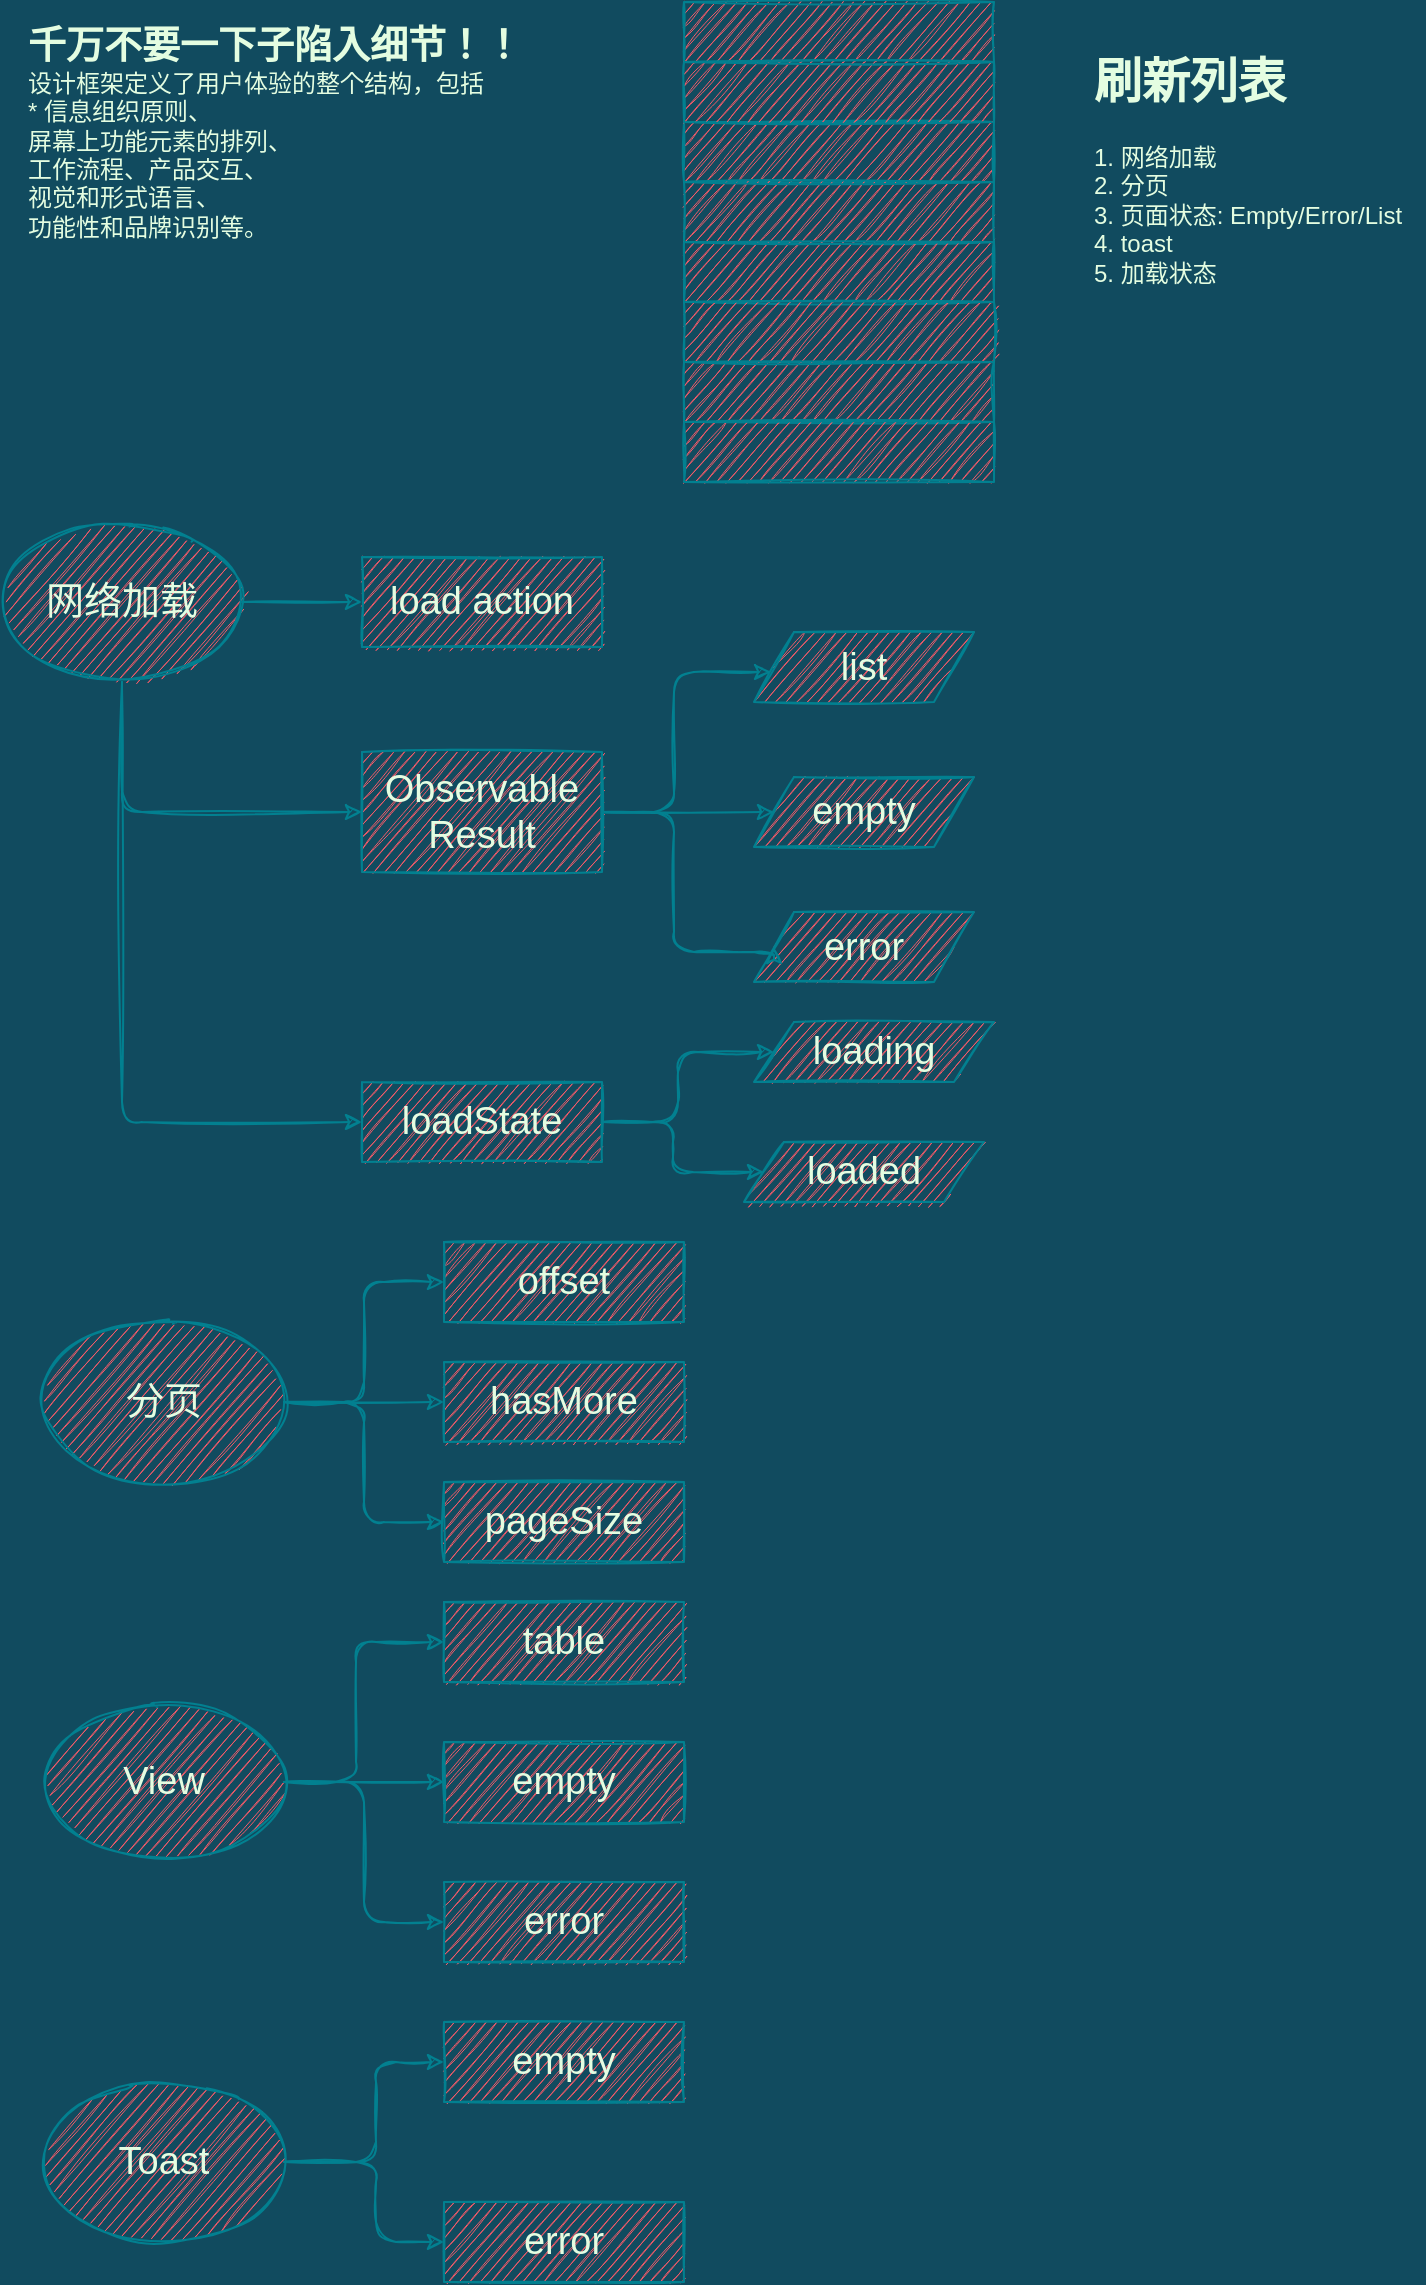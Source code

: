 <mxfile version="18.0.6" type="device"><diagram id="pvZRfWqf79docXuBH428" name="第 1 页"><mxGraphModel dx="1301" dy="993" grid="1" gridSize="10" guides="1" tooltips="1" connect="1" arrows="1" fold="1" page="1" pageScale="1" pageWidth="827" pageHeight="1169" background="#114B5F" math="0" shadow="0"><root><mxCell id="0"/><mxCell id="1" parent="0"/><mxCell id="f9u9eiuy8pRHky1DAmmf-3" value="&lt;h1&gt;刷新列表&lt;/h1&gt;&lt;div&gt;1. 网络加载&lt;/div&gt;&lt;div&gt;2. 分页&lt;/div&gt;&lt;div&gt;3. 页面状态: Empty/Error/List&lt;/div&gt;&lt;div&gt;4. toast&lt;/div&gt;&lt;div&gt;5. 加载状态&lt;/div&gt;" style="text;html=1;strokeColor=none;fillColor=none;spacing=5;spacingTop=-20;whiteSpace=wrap;overflow=hidden;rounded=0;sketch=1;fontColor=#E4FDE1;" vertex="1" parent="1"><mxGeometry x="560" y="30" width="170" height="140" as="geometry"/></mxCell><mxCell id="f9u9eiuy8pRHky1DAmmf-5" value="&lt;b&gt;&lt;font style=&quot;font-size: 19px;&quot;&gt;千万不要一下子陷入细节！！&lt;/font&gt;&lt;/b&gt;&lt;br&gt;设计框架定义了用户体验的整个结构，包括&lt;br&gt;* 信息组织原则、&lt;br&gt;屏幕上功能元素的排列、&lt;br&gt;工作流程、产品交互、&lt;br&gt;视觉和形式语言、&lt;br&gt;功能性和品牌识别等。" style="text;html=1;align=left;verticalAlign=middle;resizable=0;points=[];autosize=1;strokeColor=none;fillColor=none;fontColor=#E4FDE1;" vertex="1" parent="1"><mxGeometry x="30" y="20" width="260" height="110" as="geometry"/></mxCell><mxCell id="f9u9eiuy8pRHky1DAmmf-53" value="" style="group" vertex="1" connectable="0" parent="1"><mxGeometry x="360" y="10" width="155" height="240" as="geometry"/></mxCell><mxCell id="f9u9eiuy8pRHky1DAmmf-2" value="" style="rounded=0;whiteSpace=wrap;html=1;sketch=1;fontColor=#E4FDE1;strokeColor=#028090;fillColor=#F45B69;" vertex="1" parent="f9u9eiuy8pRHky1DAmmf-53"><mxGeometry width="155" height="30" as="geometry"/></mxCell><mxCell id="f9u9eiuy8pRHky1DAmmf-45" value="" style="rounded=0;whiteSpace=wrap;html=1;sketch=1;fontColor=#E4FDE1;strokeColor=#028090;fillColor=#F45B69;" vertex="1" parent="f9u9eiuy8pRHky1DAmmf-53"><mxGeometry y="60" width="155" height="30" as="geometry"/></mxCell><mxCell id="f9u9eiuy8pRHky1DAmmf-46" value="" style="rounded=0;whiteSpace=wrap;html=1;sketch=1;fontColor=#E4FDE1;strokeColor=#028090;fillColor=#F45B69;" vertex="1" parent="f9u9eiuy8pRHky1DAmmf-53"><mxGeometry y="30" width="155" height="30" as="geometry"/></mxCell><mxCell id="f9u9eiuy8pRHky1DAmmf-47" value="" style="rounded=0;whiteSpace=wrap;html=1;sketch=1;fontColor=#E4FDE1;strokeColor=#028090;fillColor=#F45B69;" vertex="1" parent="f9u9eiuy8pRHky1DAmmf-53"><mxGeometry y="90" width="155" height="30" as="geometry"/></mxCell><mxCell id="f9u9eiuy8pRHky1DAmmf-49" value="" style="rounded=0;whiteSpace=wrap;html=1;sketch=1;fontColor=#E4FDE1;strokeColor=#028090;fillColor=#F45B69;" vertex="1" parent="f9u9eiuy8pRHky1DAmmf-53"><mxGeometry y="120" width="155" height="30" as="geometry"/></mxCell><mxCell id="f9u9eiuy8pRHky1DAmmf-50" value="" style="rounded=0;whiteSpace=wrap;html=1;sketch=1;fontColor=#E4FDE1;strokeColor=#028090;fillColor=#F45B69;" vertex="1" parent="f9u9eiuy8pRHky1DAmmf-53"><mxGeometry y="180" width="155" height="30" as="geometry"/></mxCell><mxCell id="f9u9eiuy8pRHky1DAmmf-51" value="" style="rounded=0;whiteSpace=wrap;html=1;sketch=1;fontColor=#E4FDE1;strokeColor=#028090;fillColor=#F45B69;" vertex="1" parent="f9u9eiuy8pRHky1DAmmf-53"><mxGeometry y="150" width="155" height="30" as="geometry"/></mxCell><mxCell id="f9u9eiuy8pRHky1DAmmf-52" value="" style="rounded=0;whiteSpace=wrap;html=1;sketch=1;fontColor=#E4FDE1;strokeColor=#028090;fillColor=#F45B69;" vertex="1" parent="f9u9eiuy8pRHky1DAmmf-53"><mxGeometry y="210" width="155" height="30" as="geometry"/></mxCell><mxCell id="f9u9eiuy8pRHky1DAmmf-54" value="" style="group" vertex="1" connectable="0" parent="1"><mxGeometry x="19" y="270" width="496" height="340" as="geometry"/></mxCell><mxCell id="f9u9eiuy8pRHky1DAmmf-6" value="网络加载" style="ellipse;whiteSpace=wrap;html=1;rounded=0;sketch=1;fontSize=19;fontColor=#E4FDE1;strokeColor=#028090;fillColor=#F45B69;" vertex="1" parent="f9u9eiuy8pRHky1DAmmf-54"><mxGeometry width="120" height="80" as="geometry"/></mxCell><mxCell id="f9u9eiuy8pRHky1DAmmf-7" value="load action" style="whiteSpace=wrap;html=1;fontSize=19;fillColor=#F45B69;strokeColor=#028090;fontColor=#E4FDE1;rounded=0;sketch=1;" vertex="1" parent="f9u9eiuy8pRHky1DAmmf-54"><mxGeometry x="180" y="17.5" width="120" height="45" as="geometry"/></mxCell><mxCell id="f9u9eiuy8pRHky1DAmmf-8" value="" style="edgeStyle=orthogonalEdgeStyle;curved=0;rounded=1;sketch=1;orthogonalLoop=1;jettySize=auto;html=1;fontSize=19;fontColor=#E4FDE1;strokeColor=#028090;fillColor=#F45B69;" edge="1" parent="f9u9eiuy8pRHky1DAmmf-54" source="f9u9eiuy8pRHky1DAmmf-6" target="f9u9eiuy8pRHky1DAmmf-7"><mxGeometry relative="1" as="geometry"/></mxCell><mxCell id="f9u9eiuy8pRHky1DAmmf-9" value="Observable Result" style="whiteSpace=wrap;html=1;fontSize=19;fillColor=#F45B69;strokeColor=#028090;fontColor=#E4FDE1;rounded=0;sketch=1;" vertex="1" parent="f9u9eiuy8pRHky1DAmmf-54"><mxGeometry x="180" y="115" width="120" height="60" as="geometry"/></mxCell><mxCell id="f9u9eiuy8pRHky1DAmmf-10" value="" style="edgeStyle=orthogonalEdgeStyle;curved=0;rounded=1;sketch=1;orthogonalLoop=1;jettySize=auto;html=1;fontSize=19;fontColor=#E4FDE1;strokeColor=#028090;fillColor=#F45B69;entryX=0;entryY=0.5;entryDx=0;entryDy=0;exitX=0.5;exitY=1;exitDx=0;exitDy=0;" edge="1" parent="f9u9eiuy8pRHky1DAmmf-54" source="f9u9eiuy8pRHky1DAmmf-6" target="f9u9eiuy8pRHky1DAmmf-9"><mxGeometry relative="1" as="geometry"><mxPoint x="116" y="175" as="targetPoint"/><Array as="points"><mxPoint x="60" y="145"/></Array></mxGeometry></mxCell><mxCell id="f9u9eiuy8pRHky1DAmmf-11" value="list" style="shape=parallelogram;perimeter=parallelogramPerimeter;whiteSpace=wrap;html=1;fixedSize=1;fontSize=19;fillColor=#F45B69;strokeColor=#028090;fontColor=#E4FDE1;rounded=0;sketch=1;" vertex="1" parent="f9u9eiuy8pRHky1DAmmf-54"><mxGeometry x="376" y="55" width="110" height="35" as="geometry"/></mxCell><mxCell id="f9u9eiuy8pRHky1DAmmf-12" value="" style="edgeStyle=orthogonalEdgeStyle;curved=0;rounded=1;sketch=1;orthogonalLoop=1;jettySize=auto;html=1;fontSize=19;fontColor=#E4FDE1;strokeColor=#028090;fillColor=#F45B69;" edge="1" parent="f9u9eiuy8pRHky1DAmmf-54" source="f9u9eiuy8pRHky1DAmmf-9" target="f9u9eiuy8pRHky1DAmmf-11"><mxGeometry relative="1" as="geometry"><Array as="points"><mxPoint x="336" y="145"/><mxPoint x="336" y="75"/></Array></mxGeometry></mxCell><mxCell id="f9u9eiuy8pRHky1DAmmf-13" value="empty" style="shape=parallelogram;perimeter=parallelogramPerimeter;whiteSpace=wrap;html=1;fixedSize=1;fontSize=19;fillColor=#F45B69;strokeColor=#028090;fontColor=#E4FDE1;rounded=0;sketch=1;" vertex="1" parent="f9u9eiuy8pRHky1DAmmf-54"><mxGeometry x="376" y="127.5" width="110" height="35" as="geometry"/></mxCell><mxCell id="f9u9eiuy8pRHky1DAmmf-15" style="edgeStyle=orthogonalEdgeStyle;curved=0;rounded=1;sketch=1;orthogonalLoop=1;jettySize=auto;html=1;exitX=1;exitY=0.5;exitDx=0;exitDy=0;fontSize=19;fontColor=#E4FDE1;strokeColor=#028090;fillColor=#F45B69;" edge="1" parent="f9u9eiuy8pRHky1DAmmf-54" source="f9u9eiuy8pRHky1DAmmf-9" target="f9u9eiuy8pRHky1DAmmf-13"><mxGeometry relative="1" as="geometry"/></mxCell><mxCell id="f9u9eiuy8pRHky1DAmmf-14" value="error" style="shape=parallelogram;perimeter=parallelogramPerimeter;whiteSpace=wrap;html=1;fixedSize=1;fontSize=19;fillColor=#F45B69;strokeColor=#028090;fontColor=#E4FDE1;rounded=0;sketch=1;" vertex="1" parent="f9u9eiuy8pRHky1DAmmf-54"><mxGeometry x="376" y="195" width="110" height="35" as="geometry"/></mxCell><mxCell id="f9u9eiuy8pRHky1DAmmf-16" style="edgeStyle=orthogonalEdgeStyle;curved=0;rounded=1;sketch=1;orthogonalLoop=1;jettySize=auto;html=1;exitX=1;exitY=0.5;exitDx=0;exitDy=0;fontSize=19;fontColor=#E4FDE1;strokeColor=#028090;fillColor=#F45B69;entryX=0;entryY=0.5;entryDx=0;entryDy=0;" edge="1" parent="f9u9eiuy8pRHky1DAmmf-54" source="f9u9eiuy8pRHky1DAmmf-9" target="f9u9eiuy8pRHky1DAmmf-14"><mxGeometry relative="1" as="geometry"><Array as="points"><mxPoint x="336" y="145"/><mxPoint x="336" y="215"/></Array></mxGeometry></mxCell><mxCell id="f9u9eiuy8pRHky1DAmmf-39" value="loadState" style="whiteSpace=wrap;html=1;fontSize=19;fillColor=#F45B69;strokeColor=#028090;fontColor=#E4FDE1;rounded=0;sketch=1;" vertex="1" parent="f9u9eiuy8pRHky1DAmmf-54"><mxGeometry x="180" y="280" width="120" height="40" as="geometry"/></mxCell><mxCell id="f9u9eiuy8pRHky1DAmmf-40" value="" style="edgeStyle=orthogonalEdgeStyle;curved=0;rounded=1;sketch=1;orthogonalLoop=1;jettySize=auto;html=1;fontSize=19;fontColor=#E4FDE1;strokeColor=#028090;fillColor=#F45B69;exitX=0.5;exitY=1;exitDx=0;exitDy=0;entryX=0;entryY=0.5;entryDx=0;entryDy=0;" edge="1" parent="f9u9eiuy8pRHky1DAmmf-54" source="f9u9eiuy8pRHky1DAmmf-6" target="f9u9eiuy8pRHky1DAmmf-39"><mxGeometry relative="1" as="geometry"/></mxCell><mxCell id="f9u9eiuy8pRHky1DAmmf-41" value="loading" style="shape=parallelogram;perimeter=parallelogramPerimeter;whiteSpace=wrap;html=1;fixedSize=1;fontSize=19;fillColor=#F45B69;strokeColor=#028090;fontColor=#E4FDE1;rounded=0;sketch=1;" vertex="1" parent="f9u9eiuy8pRHky1DAmmf-54"><mxGeometry x="376" y="250" width="120" height="30" as="geometry"/></mxCell><mxCell id="f9u9eiuy8pRHky1DAmmf-42" value="" style="edgeStyle=orthogonalEdgeStyle;curved=0;rounded=1;sketch=1;orthogonalLoop=1;jettySize=auto;html=1;fontSize=19;fontColor=#E4FDE1;strokeColor=#028090;fillColor=#F45B69;" edge="1" parent="f9u9eiuy8pRHky1DAmmf-54" source="f9u9eiuy8pRHky1DAmmf-39" target="f9u9eiuy8pRHky1DAmmf-41"><mxGeometry relative="1" as="geometry"/></mxCell><mxCell id="f9u9eiuy8pRHky1DAmmf-43" value="loaded" style="shape=parallelogram;perimeter=parallelogramPerimeter;whiteSpace=wrap;html=1;fixedSize=1;fontSize=19;fillColor=#F45B69;strokeColor=#028090;fontColor=#E4FDE1;rounded=0;sketch=1;" vertex="1" parent="f9u9eiuy8pRHky1DAmmf-54"><mxGeometry x="371" y="310" width="120" height="30" as="geometry"/></mxCell><mxCell id="f9u9eiuy8pRHky1DAmmf-44" style="edgeStyle=orthogonalEdgeStyle;curved=0;rounded=1;sketch=1;orthogonalLoop=1;jettySize=auto;html=1;exitX=1;exitY=0.5;exitDx=0;exitDy=0;fontSize=19;fontColor=#E4FDE1;strokeColor=#028090;fillColor=#F45B69;" edge="1" parent="f9u9eiuy8pRHky1DAmmf-54" source="f9u9eiuy8pRHky1DAmmf-39" target="f9u9eiuy8pRHky1DAmmf-43"><mxGeometry relative="1" as="geometry"/></mxCell><mxCell id="f9u9eiuy8pRHky1DAmmf-55" value="" style="group" vertex="1" connectable="0" parent="1"><mxGeometry x="40" y="630" width="320" height="160" as="geometry"/></mxCell><mxCell id="f9u9eiuy8pRHky1DAmmf-17" value="分页" style="ellipse;whiteSpace=wrap;html=1;rounded=0;sketch=1;fontSize=19;fontColor=#E4FDE1;strokeColor=#028090;fillColor=#F45B69;" vertex="1" parent="f9u9eiuy8pRHky1DAmmf-55"><mxGeometry y="40" width="120" height="80" as="geometry"/></mxCell><mxCell id="f9u9eiuy8pRHky1DAmmf-18" value="offset" style="whiteSpace=wrap;html=1;fontSize=19;fillColor=#F45B69;strokeColor=#028090;fontColor=#E4FDE1;rounded=0;sketch=1;" vertex="1" parent="f9u9eiuy8pRHky1DAmmf-55"><mxGeometry x="200" width="120" height="40" as="geometry"/></mxCell><mxCell id="f9u9eiuy8pRHky1DAmmf-19" value="" style="edgeStyle=orthogonalEdgeStyle;curved=0;rounded=1;sketch=1;orthogonalLoop=1;jettySize=auto;html=1;fontSize=19;fontColor=#E4FDE1;strokeColor=#028090;fillColor=#F45B69;" edge="1" parent="f9u9eiuy8pRHky1DAmmf-55" source="f9u9eiuy8pRHky1DAmmf-17" target="f9u9eiuy8pRHky1DAmmf-18"><mxGeometry relative="1" as="geometry"/></mxCell><mxCell id="f9u9eiuy8pRHky1DAmmf-20" value="pageSize" style="whiteSpace=wrap;html=1;fontSize=19;fillColor=#F45B69;strokeColor=#028090;fontColor=#E4FDE1;rounded=0;sketch=1;" vertex="1" parent="f9u9eiuy8pRHky1DAmmf-55"><mxGeometry x="200" y="120" width="120" height="40" as="geometry"/></mxCell><mxCell id="f9u9eiuy8pRHky1DAmmf-21" value="" style="edgeStyle=orthogonalEdgeStyle;curved=0;rounded=1;sketch=1;orthogonalLoop=1;jettySize=auto;html=1;fontSize=19;fontColor=#E4FDE1;strokeColor=#028090;fillColor=#F45B69;entryX=0;entryY=0.5;entryDx=0;entryDy=0;" edge="1" parent="f9u9eiuy8pRHky1DAmmf-55" source="f9u9eiuy8pRHky1DAmmf-17" target="f9u9eiuy8pRHky1DAmmf-20"><mxGeometry relative="1" as="geometry"/></mxCell><mxCell id="f9u9eiuy8pRHky1DAmmf-22" value="hasMore" style="whiteSpace=wrap;html=1;fontSize=19;fillColor=#F45B69;strokeColor=#028090;fontColor=#E4FDE1;rounded=0;sketch=1;" vertex="1" parent="f9u9eiuy8pRHky1DAmmf-55"><mxGeometry x="200" y="60" width="120" height="40" as="geometry"/></mxCell><mxCell id="f9u9eiuy8pRHky1DAmmf-23" value="" style="edgeStyle=orthogonalEdgeStyle;curved=0;rounded=1;sketch=1;orthogonalLoop=1;jettySize=auto;html=1;fontSize=19;fontColor=#E4FDE1;strokeColor=#028090;fillColor=#F45B69;" edge="1" parent="f9u9eiuy8pRHky1DAmmf-55" source="f9u9eiuy8pRHky1DAmmf-17" target="f9u9eiuy8pRHky1DAmmf-22"><mxGeometry relative="1" as="geometry"/></mxCell><mxCell id="f9u9eiuy8pRHky1DAmmf-56" value="" style="group" vertex="1" connectable="0" parent="1"><mxGeometry x="40" y="810" width="320" height="180" as="geometry"/></mxCell><mxCell id="f9u9eiuy8pRHky1DAmmf-24" value="View" style="ellipse;whiteSpace=wrap;html=1;rounded=0;sketch=1;fontSize=19;fontColor=#E4FDE1;strokeColor=#028090;fillColor=#F45B69;" vertex="1" parent="f9u9eiuy8pRHky1DAmmf-56"><mxGeometry y="50" width="120" height="80" as="geometry"/></mxCell><mxCell id="f9u9eiuy8pRHky1DAmmf-25" value="table" style="whiteSpace=wrap;html=1;fontSize=19;fillColor=#F45B69;strokeColor=#028090;fontColor=#E4FDE1;rounded=0;sketch=1;" vertex="1" parent="f9u9eiuy8pRHky1DAmmf-56"><mxGeometry x="200" width="120" height="40" as="geometry"/></mxCell><mxCell id="f9u9eiuy8pRHky1DAmmf-26" value="" style="edgeStyle=orthogonalEdgeStyle;curved=0;rounded=1;sketch=1;orthogonalLoop=1;jettySize=auto;html=1;fontSize=19;fontColor=#E4FDE1;strokeColor=#028090;fillColor=#F45B69;entryX=0;entryY=0.5;entryDx=0;entryDy=0;" edge="1" parent="f9u9eiuy8pRHky1DAmmf-56" source="f9u9eiuy8pRHky1DAmmf-24" target="f9u9eiuy8pRHky1DAmmf-25"><mxGeometry relative="1" as="geometry"><Array as="points"><mxPoint x="156" y="90"/><mxPoint x="156" y="20"/></Array></mxGeometry></mxCell><mxCell id="f9u9eiuy8pRHky1DAmmf-27" value="error" style="whiteSpace=wrap;html=1;fontSize=19;fillColor=#F45B69;strokeColor=#028090;fontColor=#E4FDE1;rounded=0;sketch=1;" vertex="1" parent="f9u9eiuy8pRHky1DAmmf-56"><mxGeometry x="200" y="140" width="120" height="40" as="geometry"/></mxCell><mxCell id="f9u9eiuy8pRHky1DAmmf-28" style="edgeStyle=orthogonalEdgeStyle;curved=0;rounded=1;sketch=1;orthogonalLoop=1;jettySize=auto;html=1;exitX=1;exitY=0.5;exitDx=0;exitDy=0;entryX=0;entryY=0.5;entryDx=0;entryDy=0;fontSize=19;fontColor=#E4FDE1;strokeColor=#028090;fillColor=#F45B69;" edge="1" parent="f9u9eiuy8pRHky1DAmmf-56" source="f9u9eiuy8pRHky1DAmmf-24" target="f9u9eiuy8pRHky1DAmmf-27"><mxGeometry relative="1" as="geometry"/></mxCell><mxCell id="f9u9eiuy8pRHky1DAmmf-29" value="empty" style="whiteSpace=wrap;html=1;fontSize=19;fillColor=#F45B69;strokeColor=#028090;fontColor=#E4FDE1;rounded=0;sketch=1;" vertex="1" parent="f9u9eiuy8pRHky1DAmmf-56"><mxGeometry x="200" y="70" width="120" height="40" as="geometry"/></mxCell><mxCell id="f9u9eiuy8pRHky1DAmmf-30" value="" style="edgeStyle=orthogonalEdgeStyle;curved=0;rounded=1;sketch=1;orthogonalLoop=1;jettySize=auto;html=1;fontSize=19;fontColor=#E4FDE1;strokeColor=#028090;fillColor=#F45B69;" edge="1" parent="f9u9eiuy8pRHky1DAmmf-56" source="f9u9eiuy8pRHky1DAmmf-24" target="f9u9eiuy8pRHky1DAmmf-29"><mxGeometry relative="1" as="geometry"/></mxCell><mxCell id="f9u9eiuy8pRHky1DAmmf-57" value="" style="group" vertex="1" connectable="0" parent="1"><mxGeometry x="40" y="1020" width="320" height="130" as="geometry"/></mxCell><mxCell id="f9u9eiuy8pRHky1DAmmf-31" value="Toast" style="ellipse;whiteSpace=wrap;html=1;rounded=0;sketch=1;fontSize=19;fontColor=#E4FDE1;strokeColor=#028090;fillColor=#F45B69;" vertex="1" parent="f9u9eiuy8pRHky1DAmmf-57"><mxGeometry y="30" width="120" height="80" as="geometry"/></mxCell><mxCell id="f9u9eiuy8pRHky1DAmmf-33" style="edgeStyle=orthogonalEdgeStyle;curved=0;rounded=1;sketch=1;orthogonalLoop=1;jettySize=auto;html=1;entryX=0;entryY=0.5;entryDx=0;entryDy=0;fontSize=19;fontColor=#E4FDE1;strokeColor=#028090;fillColor=#F45B69;" edge="1" parent="f9u9eiuy8pRHky1DAmmf-57" target="f9u9eiuy8pRHky1DAmmf-36" source="f9u9eiuy8pRHky1DAmmf-31"><mxGeometry relative="1" as="geometry"><mxPoint x="146" y="70" as="sourcePoint"/><Array as="points"><mxPoint x="166" y="70"/><mxPoint x="166" y="110"/></Array></mxGeometry></mxCell><mxCell id="f9u9eiuy8pRHky1DAmmf-34" value="" style="edgeStyle=orthogonalEdgeStyle;curved=0;rounded=1;sketch=1;orthogonalLoop=1;jettySize=auto;html=1;fontSize=19;fontColor=#E4FDE1;strokeColor=#028090;fillColor=#F45B69;exitX=1;exitY=0.5;exitDx=0;exitDy=0;" edge="1" parent="f9u9eiuy8pRHky1DAmmf-57" target="f9u9eiuy8pRHky1DAmmf-37" source="f9u9eiuy8pRHky1DAmmf-31"><mxGeometry relative="1" as="geometry"><mxPoint x="146" y="70" as="sourcePoint"/><Array as="points"><mxPoint x="166" y="70"/><mxPoint x="166" y="20"/></Array></mxGeometry></mxCell><mxCell id="f9u9eiuy8pRHky1DAmmf-36" value="error" style="whiteSpace=wrap;html=1;fontSize=19;fillColor=#F45B69;strokeColor=#028090;fontColor=#E4FDE1;rounded=0;sketch=1;" vertex="1" parent="f9u9eiuy8pRHky1DAmmf-57"><mxGeometry x="200" y="90" width="120" height="40" as="geometry"/></mxCell><mxCell id="f9u9eiuy8pRHky1DAmmf-37" value="empty" style="whiteSpace=wrap;html=1;fontSize=19;fillColor=#F45B69;strokeColor=#028090;fontColor=#E4FDE1;rounded=0;sketch=1;" vertex="1" parent="f9u9eiuy8pRHky1DAmmf-57"><mxGeometry x="200" width="120" height="40" as="geometry"/></mxCell></root></mxGraphModel></diagram></mxfile>